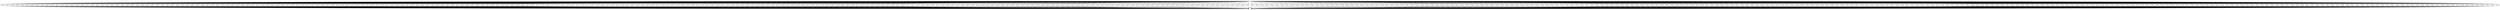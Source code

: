 digraph G {
    C -> B000;
    C -> B001;
    C -> B002;
    C -> B003;
    C -> B004;
    C -> B005;
    C -> B006;
    C -> B007;
    C -> B008;
    C -> B009;
    C -> B010;
    C -> B011;
    C -> B012;
    C -> B013;
    C -> B014;
    C -> B015;
    C -> B016;
    C -> B017;
    C -> B018;
    C -> B019;
    C -> B020;
    C -> B021;
    C -> B022;
    C -> B023;
    C -> B024;
    C -> B025;
    C -> B026;
    C -> B027;
    C -> B028;
    C -> B029;
    C -> B030;
    C -> B031;
    C -> B032;
    C -> B033;
    C -> B034;
    C -> B035;
    C -> B036;
    C -> B037;
    C -> B038;
    C -> B039;
    C -> B040;
    C -> B041;
    C -> B042;
    C -> B043;
    C -> B044;
    C -> B045;
    C -> B046;
    C -> B047;
    C -> B048;
    C -> B049;
    C -> B050;
    C -> B051;
    C -> B052;
    C -> B053;
    C -> B054;
    C -> B055;
    C -> B056;
    C -> B057;
    C -> B058;
    C -> B059;
    C -> B060;
    C -> B061;
    C -> B062;
    C -> B063;
    C -> B064;
    C -> B065;
    C -> B066;
    C -> B067;
    C -> B068;
    C -> B069;
    C -> B070;
    C -> B071;
    C -> B072;
    C -> B073;
    C -> B074;
    C -> B075;
    C -> B076;
    C -> B077;
    C -> B078;
    C -> B079;
    C -> B080;
    C -> B081;
    C -> B082;
    C -> B083;
    C -> B084;
    C -> B085;
    C -> B086;
    C -> B087;
    C -> B088;
    C -> B089;
    C -> B090;
    C -> B091;
    C -> B092;
    C -> B093;
    C -> B094;
    C -> B095;
    C -> B096;
    C -> B097;
    C -> B098;
    C -> B099;
    C -> B100;
    C -> B101;
    C -> B102;
    C -> B103;
    C -> B104;
    C -> B105;
    C -> B106;
    C -> B107;
    C -> B108;
    C -> B109;
    C -> B110;
    C -> B111;
    C -> B112;
    C -> B113;
    C -> B114;
    C -> B115;
    C -> B116;
    C -> B117;
    C -> B118;
    C -> B119;
    C -> B120;
    C -> B121;
    C -> B122;
    C -> B123;
    C -> B124;
    C -> B125;
    C -> B126;
    C -> B127;
    C -> B128;
    C -> B129;
    C -> B130;
    C -> B131;
    C -> B132;
    C -> B133;
    C -> B134;
    C -> B135;
    C -> B136;
    C -> B137;
    C -> B138;
    C -> B139;
    C -> B140;
    C -> B141;
    C -> B142;
    C -> B143;
    C -> B144;
    C -> B145;
    C -> B146;
    C -> B147;
    C -> B148;
    C -> B149;
    C -> B150;
    C -> B151;
    C -> B152;
    C -> B153;
    C -> B154;
    C -> B155;
    C -> B156;
    C -> B157;
    C -> B158;
    C -> B159;
    C -> B160;
    C -> B161;
    C -> B162;
    C -> B163;
    C -> B164;
    C -> B165;
    C -> B166;
    C -> B167;
    C -> B168;
    C -> B169;
    C -> B170;
    C -> B171;
    C -> B172;
    C -> B173;
    C -> B174;
    C -> B175;
    C -> B176;
    C -> B177;
    C -> B178;
    C -> B179;
    C -> B180;
    C -> B181;
    C -> B182;
    C -> B183;
    C -> B184;
    C -> B185;
    C -> B186;
    C -> B187;
    C -> B188;
    C -> B189;
    C -> B190;
    C -> B191;
    C -> B192;
    C -> B193;
    C -> B194;
    C -> B195;
    C -> B196;
    C -> B197;
    C -> B198;
    C -> B199;
    C -> B200;
    C -> B201;
    C -> B202;
    C -> B203;
    C -> B204;
    C -> B205;
    C -> B206;
    C -> B207;
    C -> B208;
    C -> B209;
    C -> B210;
    C -> B211;
    C -> B212;
    C -> B213;
    C -> B214;
    C -> B215;
    C -> B216;
    C -> B217;
    C -> B218;
    C -> B219;
    C -> B220;
    C -> B221;
    C -> B222;
    C -> B223;
    C -> B224;
    C -> B225;
    C -> B226;
    C -> B227;
    C -> B228;
    C -> B229;
    C -> B230;
    C -> B231;
    C -> B232;
    C -> B233;
    C -> B234;
    C -> B235;
    C -> B236;
    C -> B237;
    C -> B238;
    C -> B239;
    C -> B240;
    C -> B241;
    C -> B242;
    C -> B243;
    C -> B244;
    C -> B245;
    C -> B246;
    C -> B247;
    C -> B248;
    C -> B249;
    C -> B250;
    C -> B251;
    C -> B252;
    C -> B253;
    C -> B254;
    C -> B255;
    C -> B256;
    C -> B257;
    C -> B258;
    C -> B259;
    C -> B260;
    C -> B261;
    C -> B262;
    C -> B263;
    C -> B264;
    C -> B265;
    C -> B266;
    C -> B267;
    C -> B268;
    C -> B269;
    C -> B270;
    C -> B271;
    C -> B272;
    C -> B273;
    C -> B274;
    C -> B275;
    C -> B276;
    C -> B277;
    C -> B278;
    C -> B279;
    C -> B280;
    C -> B281;
    C -> B282;
    C -> B283;
    C -> B284;
    C -> B285;
    C -> B286;
    C -> B287;
    C -> B288;
    C -> B289;
    C -> B290;
    C -> B291;
    C -> B292;
    C -> B293;
    C -> B294;
    C -> B295;
    C -> B296;
    C -> B297;
    C -> B298;
    C -> B299;
    C -> B300;
    C -> B301;
    C -> B302;
    C -> B303;
    C -> B304;
    C -> B305;
    C -> B306;
    C -> B307;
    C -> B308;
    C -> B309;
    C -> B310;
    C -> B311;
    C -> B312;
    C -> B313;
    C -> B314;
    C -> B315;
    C -> B316;
    C -> B317;
    C -> B318;
    C -> B319;
    C -> B320;
    C -> B321;
    C -> B322;
    C -> B323;
    C -> B324;
    C -> B325;
    C -> B326;
    C -> B327;
    C -> B328;
    C -> B329;
    C -> B330;
    C -> B331;
    C -> B332;
    C -> B333;
    C -> B334;
    C -> B335;
    C -> B336;
    C -> B337;
    C -> B338;
    C -> B339;
    C -> B340;
    C -> B341;
    C -> B342;
    C -> B343;
    C -> B344;
    C -> B345;
    C -> B346;
    C -> B347;
    C -> B348;
    C -> B349;
    C -> B350;
    C -> B351;
    C -> B352;
    C -> B353;
    C -> B354;
    C -> B355;
    C -> B356;
    C -> B357;
    C -> B358;
    C -> B359;
    C -> B360;
    C -> B361;
    C -> B362;
    C -> B363;
    C -> B364;
    C -> B365;
    C -> B366;
    C -> B367;
    C -> B368;
    C -> B369;
    C -> B370;
    C -> B371;
    C -> B372;
    C -> B373;
    C -> B374;
    C -> B375;
    C -> B376;
    C -> B377;
    C -> B378;
    C -> B379;
    C -> B380;
    C -> B381;
    C -> B382;
    C -> B383;
    C -> B384;
    C -> B385;
    C -> B386;
    C -> B387;
    C -> B388;
    C -> B389;
    C -> B390;
    C -> B391;
    C -> B392;
    C -> B393;
    C -> B394;
    C -> B395;
    C -> B396;
    C -> B397;
    C -> B398;
    C -> B399;
    C -> B400;
    C -> B401;
    C -> B402;
    C -> B403;
    C -> B404;
    C -> B405;
    C -> B406;
    C -> B407;
    C -> B408;
    C -> B409;
    C -> B410;
    C -> B411;
    C -> B412;
    C -> B413;
    C -> B414;
    C -> B415;
    C -> B416;
    C -> B417;
    C -> B418;
    C -> B419;
    C -> B420;
    C -> B421;
    C -> B422;
    C -> B423;
    C -> B424;
    C -> B425;
    C -> B426;
    C -> B427;
    C -> B428;
    C -> B429;
    C -> B430;
    C -> B431;
    C -> B432;
    C -> B433;
    C -> B434;
    C -> B435;
    C -> B436;
    C -> B437;
    C -> B438;
    C -> B439;
    C -> B440;
    C -> B441;
    C -> B442;
    C -> B443;
    C -> B444;
    C -> B445;
    C -> B446;
    C -> B447;
    C -> B448;
    C -> B449;
    C -> B450;
    C -> B451;
    C -> B452;
    C -> B453;
    C -> B454;
    C -> B455;
    C -> B456;
    C -> B457;
    C -> B458;
    C -> B459;
    C -> B460;
    C -> B461;
    C -> B462;
    C -> B463;
    C -> B464;
    C -> B465;
    C -> B466;
    C -> B467;
    C -> B468;
    C -> B469;
    C -> B470;
    C -> B471;
    C -> B472;
    C -> B473;
    C -> B474;
    C -> B475;
    C -> B476;
    C -> B477;
    C -> B478;
    C -> B479;
    C -> B480;
    C -> B481;
    C -> B482;
    C -> B483;
    C -> B484;
    C -> B485;
    C -> B486;
    C -> B487;
    C -> B488;
    C -> B489;
    C -> B490;
    C -> B491;
    C -> B492;
    C -> B493;
    C -> B494;
    C -> B495;
    C -> B496;
    C -> B497;
    C -> B498;
    C -> B499;

    B000 -> A;
    B001 -> A;
    B002 -> A;
    B003 -> A;
    B004 -> A;
    B005 -> A;
    B006 -> A;
    B007 -> A;
    B008 -> A;
    B009 -> A;
    B010 -> A;
    B011 -> A;
    B012 -> A;
    B013 -> A;
    B014 -> A;
    B015 -> A;
    B016 -> A;
    B017 -> A;
    B018 -> A;
    B019 -> A;
    B020 -> A;
    B021 -> A;
    B022 -> A;
    B023 -> A;
    B024 -> A;
    B025 -> A;
    B026 -> A;
    B027 -> A;
    B028 -> A;
    B029 -> A;
    B030 -> A;
    B031 -> A;
    B032 -> A;
    B033 -> A;
    B034 -> A;
    B035 -> A;
    B036 -> A;
    B037 -> A;
    B038 -> A;
    B039 -> A;
    B040 -> A;
    B041 -> A;
    B042 -> A;
    B043 -> A;
    B044 -> A;
    B045 -> A;
    B046 -> A;
    B047 -> A;
    B048 -> A;
    B049 -> A;
    B050 -> A;
    B051 -> A;
    B052 -> A;
    B053 -> A;
    B054 -> A;
    B055 -> A;
    B056 -> A;
    B057 -> A;
    B058 -> A;
    B059 -> A;
    B060 -> A;
    B061 -> A;
    B062 -> A;
    B063 -> A;
    B064 -> A;
    B065 -> A;
    B066 -> A;
    B067 -> A;
    B068 -> A;
    B069 -> A;
    B070 -> A;
    B071 -> A;
    B072 -> A;
    B073 -> A;
    B074 -> A;
    B075 -> A;
    B076 -> A;
    B077 -> A;
    B078 -> A;
    B079 -> A;
    B080 -> A;
    B081 -> A;
    B082 -> A;
    B083 -> A;
    B084 -> A;
    B085 -> A;
    B086 -> A;
    B087 -> A;
    B088 -> A;
    B089 -> A;
    B090 -> A;
    B091 -> A;
    B092 -> A;
    B093 -> A;
    B094 -> A;
    B095 -> A;
    B096 -> A;
    B097 -> A;
    B098 -> A;
    B099 -> A;
    B100 -> A;
    B101 -> A;
    B102 -> A;
    B103 -> A;
    B104 -> A;
    B105 -> A;
    B106 -> A;
    B107 -> A;
    B108 -> A;
    B109 -> A;
    B110 -> A;
    B111 -> A;
    B112 -> A;
    B113 -> A;
    B114 -> A;
    B115 -> A;
    B116 -> A;
    B117 -> A;
    B118 -> A;
    B119 -> A;
    B120 -> A;
    B121 -> A;
    B122 -> A;
    B123 -> A;
    B124 -> A;
    B125 -> A;
    B126 -> A;
    B127 -> A;
    B128 -> A;
    B129 -> A;
    B130 -> A;
    B131 -> A;
    B132 -> A;
    B133 -> A;
    B134 -> A;
    B135 -> A;
    B136 -> A;
    B137 -> A;
    B138 -> A;
    B139 -> A;
    B140 -> A;
    B141 -> A;
    B142 -> A;
    B143 -> A;
    B144 -> A;
    B145 -> A;
    B146 -> A;
    B147 -> A;
    B148 -> A;
    B149 -> A;
    B150 -> A;
    B151 -> A;
    B152 -> A;
    B153 -> A;
    B154 -> A;
    B155 -> A;
    B156 -> A;
    B157 -> A;
    B158 -> A;
    B159 -> A;
    B160 -> A;
    B161 -> A;
    B162 -> A;
    B163 -> A;
    B164 -> A;
    B165 -> A;
    B166 -> A;
    B167 -> A;
    B168 -> A;
    B169 -> A;
    B170 -> A;
    B171 -> A;
    B172 -> A;
    B173 -> A;
    B174 -> A;
    B175 -> A;
    B176 -> A;
    B177 -> A;
    B178 -> A;
    B179 -> A;
    B180 -> A;
    B181 -> A;
    B182 -> A;
    B183 -> A;
    B184 -> A;
    B185 -> A;
    B186 -> A;
    B187 -> A;
    B188 -> A;
    B189 -> A;
    B190 -> A;
    B191 -> A;
    B192 -> A;
    B193 -> A;
    B194 -> A;
    B195 -> A;
    B196 -> A;
    B197 -> A;
    B198 -> A;
    B199 -> A;
    B200 -> A;
    B201 -> A;
    B202 -> A;
    B203 -> A;
    B204 -> A;
    B205 -> A;
    B206 -> A;
    B207 -> A;
    B208 -> A;
    B209 -> A;
    B210 -> A;
    B211 -> A;
    B212 -> A;
    B213 -> A;
    B214 -> A;
    B215 -> A;
    B216 -> A;
    B217 -> A;
    B218 -> A;
    B219 -> A;
    B220 -> A;
    B221 -> A;
    B222 -> A;
    B223 -> A;
    B224 -> A;
    B225 -> A;
    B226 -> A;
    B227 -> A;
    B228 -> A;
    B229 -> A;
    B230 -> A;
    B231 -> A;
    B232 -> A;
    B233 -> A;
    B234 -> A;
    B235 -> A;
    B236 -> A;
    B237 -> A;
    B238 -> A;
    B239 -> A;
    B240 -> A;
    B241 -> A;
    B242 -> A;
    B243 -> A;
    B244 -> A;
    B245 -> A;
    B246 -> A;
    B247 -> A;
    B248 -> A;
    B249 -> A;
    B250 -> A;
    B251 -> A;
    B252 -> A;
    B253 -> A;
    B254 -> A;
    B255 -> A;
    B256 -> A;
    B257 -> A;
    B258 -> A;
    B259 -> A;
    B260 -> A;
    B261 -> A;
    B262 -> A;
    B263 -> A;
    B264 -> A;
    B265 -> A;
    B266 -> A;
    B267 -> A;
    B268 -> A;
    B269 -> A;
    B270 -> A;
    B271 -> A;
    B272 -> A;
    B273 -> A;
    B274 -> A;
    B275 -> A;
    B276 -> A;
    B277 -> A;
    B278 -> A;
    B279 -> A;
    B280 -> A;
    B281 -> A;
    B282 -> A;
    B283 -> A;
    B284 -> A;
    B285 -> A;
    B286 -> A;
    B287 -> A;
    B288 -> A;
    B289 -> A;
    B290 -> A;
    B291 -> A;
    B292 -> A;
    B293 -> A;
    B294 -> A;
    B295 -> A;
    B296 -> A;
    B297 -> A;
    B298 -> A;
    B299 -> A;
    B300 -> A;
    B301 -> A;
    B302 -> A;
    B303 -> A;
    B304 -> A;
    B305 -> A;
    B306 -> A;
    B307 -> A;
    B308 -> A;
    B309 -> A;
    B310 -> A;
    B311 -> A;
    B312 -> A;
    B313 -> A;
    B314 -> A;
    B315 -> A;
    B316 -> A;
    B317 -> A;
    B318 -> A;
    B319 -> A;
    B320 -> A;
    B321 -> A;
    B322 -> A;
    B323 -> A;
    B324 -> A;
    B325 -> A;
    B326 -> A;
    B327 -> A;
    B328 -> A;
    B329 -> A;
    B330 -> A;
    B331 -> A;
    B332 -> A;
    B333 -> A;
    B334 -> A;
    B335 -> A;
    B336 -> A;
    B337 -> A;
    B338 -> A;
    B339 -> A;
    B340 -> A;
    B341 -> A;
    B342 -> A;
    B343 -> A;
    B344 -> A;
    B345 -> A;
    B346 -> A;
    B347 -> A;
    B348 -> A;
    B349 -> A;
    B350 -> A;
    B351 -> A;
    B352 -> A;
    B353 -> A;
    B354 -> A;
    B355 -> A;
    B356 -> A;
    B357 -> A;
    B358 -> A;
    B359 -> A;
    B360 -> A;
    B361 -> A;
    B362 -> A;
    B363 -> A;
    B364 -> A;
    B365 -> A;
    B366 -> A;
    B367 -> A;
    B368 -> A;
    B369 -> A;
    B370 -> A;
    B371 -> A;
    B372 -> A;
    B373 -> A;
    B374 -> A;
    B375 -> A;
    B376 -> A;
    B377 -> A;
    B378 -> A;
    B379 -> A;
    B380 -> A;
    B381 -> A;
    B382 -> A;
    B383 -> A;
    B384 -> A;
    B385 -> A;
    B386 -> A;
    B387 -> A;
    B388 -> A;
    B389 -> A;
    B390 -> A;
    B391 -> A;
    B392 -> A;
    B393 -> A;
    B394 -> A;
    B395 -> A;
    B396 -> A;
    B397 -> A;
    B398 -> A;
    B399 -> A;
    B400 -> A;
    B401 -> A;
    B402 -> A;
    B403 -> A;
    B404 -> A;
    B405 -> A;
    B406 -> A;
    B407 -> A;
    B408 -> A;
    B409 -> A;
    B410 -> A;
    B411 -> A;
    B412 -> A;
    B413 -> A;
    B414 -> A;
    B415 -> A;
    B416 -> A;
    B417 -> A;
    B418 -> A;
    B419 -> A;
    B420 -> A;
    B421 -> A;
    B422 -> A;
    B423 -> A;
    B424 -> A;
    B425 -> A;
    B426 -> A;
    B427 -> A;
    B428 -> A;
    B429 -> A;
    B430 -> A;
    B431 -> A;
    B432 -> A;
    B433 -> A;
    B434 -> A;
    B435 -> A;
    B436 -> A;
    B437 -> A;
    B438 -> A;
    B439 -> A;
    B440 -> A;
    B441 -> A;
    B442 -> A;
    B443 -> A;
    B444 -> A;
    B445 -> A;
    B446 -> A;
    B447 -> A;
    B448 -> A;
    B449 -> A;
    B450 -> A;
    B451 -> A;
    B452 -> A;
    B453 -> A;
    B454 -> A;
    B455 -> A;
    B456 -> A;
    B457 -> A;
    B458 -> A;
    B459 -> A;
    B460 -> A;
    B461 -> A;
    B462 -> A;
    B463 -> A;
    B464 -> A;
    B465 -> A;
    B466 -> A;
    B467 -> A;
    B468 -> A;
    B469 -> A;
    B470 -> A;
    B471 -> A;
    B472 -> A;
    B473 -> A;
    B474 -> A;
    B475 -> A;
    B476 -> A;
    B477 -> A;
    B478 -> A;
    B479 -> A;
    B480 -> A;
    B481 -> A;
    B482 -> A;
    B483 -> A;
    B484 -> A;
    B485 -> A;
    B486 -> A;
    B487 -> A;
    B488 -> A;
    B489 -> A;
    B490 -> A;
    B491 -> A;
    B492 -> A;
    B493 -> A;
    B494 -> A;
    B495 -> A;
    B496 -> A;
    B497 -> A;
    B498 -> A;
    B499 -> A;
}
